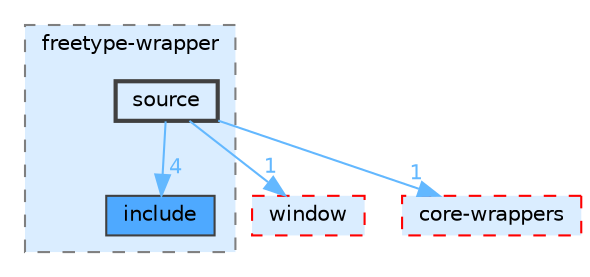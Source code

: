 digraph "lib/core/freetype-wrapper/source"
{
 // LATEX_PDF_SIZE
  bgcolor="transparent";
  edge [fontname=Helvetica,fontsize=10,labelfontname=Helvetica,labelfontsize=10];
  node [fontname=Helvetica,fontsize=10,shape=box,height=0.2,width=0.4];
  compound=true
  subgraph clusterdir_135b809e8d250589e5289cad46453686 {
    graph [ bgcolor="#daedff", pencolor="grey50", label="freetype-wrapper", fontname=Helvetica,fontsize=10 style="filled,dashed", URL="dir_135b809e8d250589e5289cad46453686.html",tooltip=""]
  dir_bc2139ecac0bbbafb0895e940bc0f2ff [label="include", fillcolor="#4ea9ff", color="grey25", style="filled", URL="dir_bc2139ecac0bbbafb0895e940bc0f2ff.html",tooltip=""];
  dir_4253f9f940b99831a53352bfa0d7887f [label="source", fillcolor="#daedff", color="grey25", style="filled,bold", URL="dir_4253f9f940b99831a53352bfa0d7887f.html",tooltip=""];
  }
  dir_2eb4d6a0926ce6cd9d2287e910bc6883 [label="window", fillcolor="#daedff", color="red", style="filled,dashed", URL="dir_2eb4d6a0926ce6cd9d2287e910bc6883.html",tooltip=""];
  dir_3ba74b92108d0f2a02e3c2f0f685a4ec [label="core-wrappers", fillcolor="#daedff", color="red", style="filled,dashed", URL="dir_3ba74b92108d0f2a02e3c2f0f685a4ec.html",tooltip=""];
  dir_4253f9f940b99831a53352bfa0d7887f->dir_2eb4d6a0926ce6cd9d2287e910bc6883 [headlabel="1", labeldistance=1.5 headhref="dir_000018_000026.html" color="steelblue1" fontcolor="steelblue1"];
  dir_4253f9f940b99831a53352bfa0d7887f->dir_3ba74b92108d0f2a02e3c2f0f685a4ec [headlabel="1", labeldistance=1.5 headhref="dir_000018_000001.html" color="steelblue1" fontcolor="steelblue1"];
  dir_4253f9f940b99831a53352bfa0d7887f->dir_bc2139ecac0bbbafb0895e940bc0f2ff [headlabel="4", labeldistance=1.5 headhref="dir_000018_000006.html" color="steelblue1" fontcolor="steelblue1"];
}
